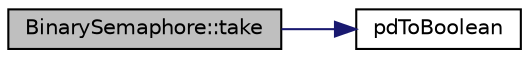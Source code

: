 digraph "BinarySemaphore::take"
{
  edge [fontname="Helvetica",fontsize="10",labelfontname="Helvetica",labelfontsize="10"];
  node [fontname="Helvetica",fontsize="10",shape=record];
  rankdir="LR";
  Node1 [label="BinarySemaphore::take",height=0.2,width=0.4,color="black", fillcolor="grey75", style="filled" fontcolor="black"];
  Node1 -> Node2 [color="midnightblue",fontsize="10",style="solid",fontname="Helvetica"];
  Node2 [label="pdToBoolean",height=0.2,width=0.4,color="black", fillcolor="white", style="filled",URL="$util_8cpp.html#a2be237b89c4f2d00156bac3f9faacd31"];
}
